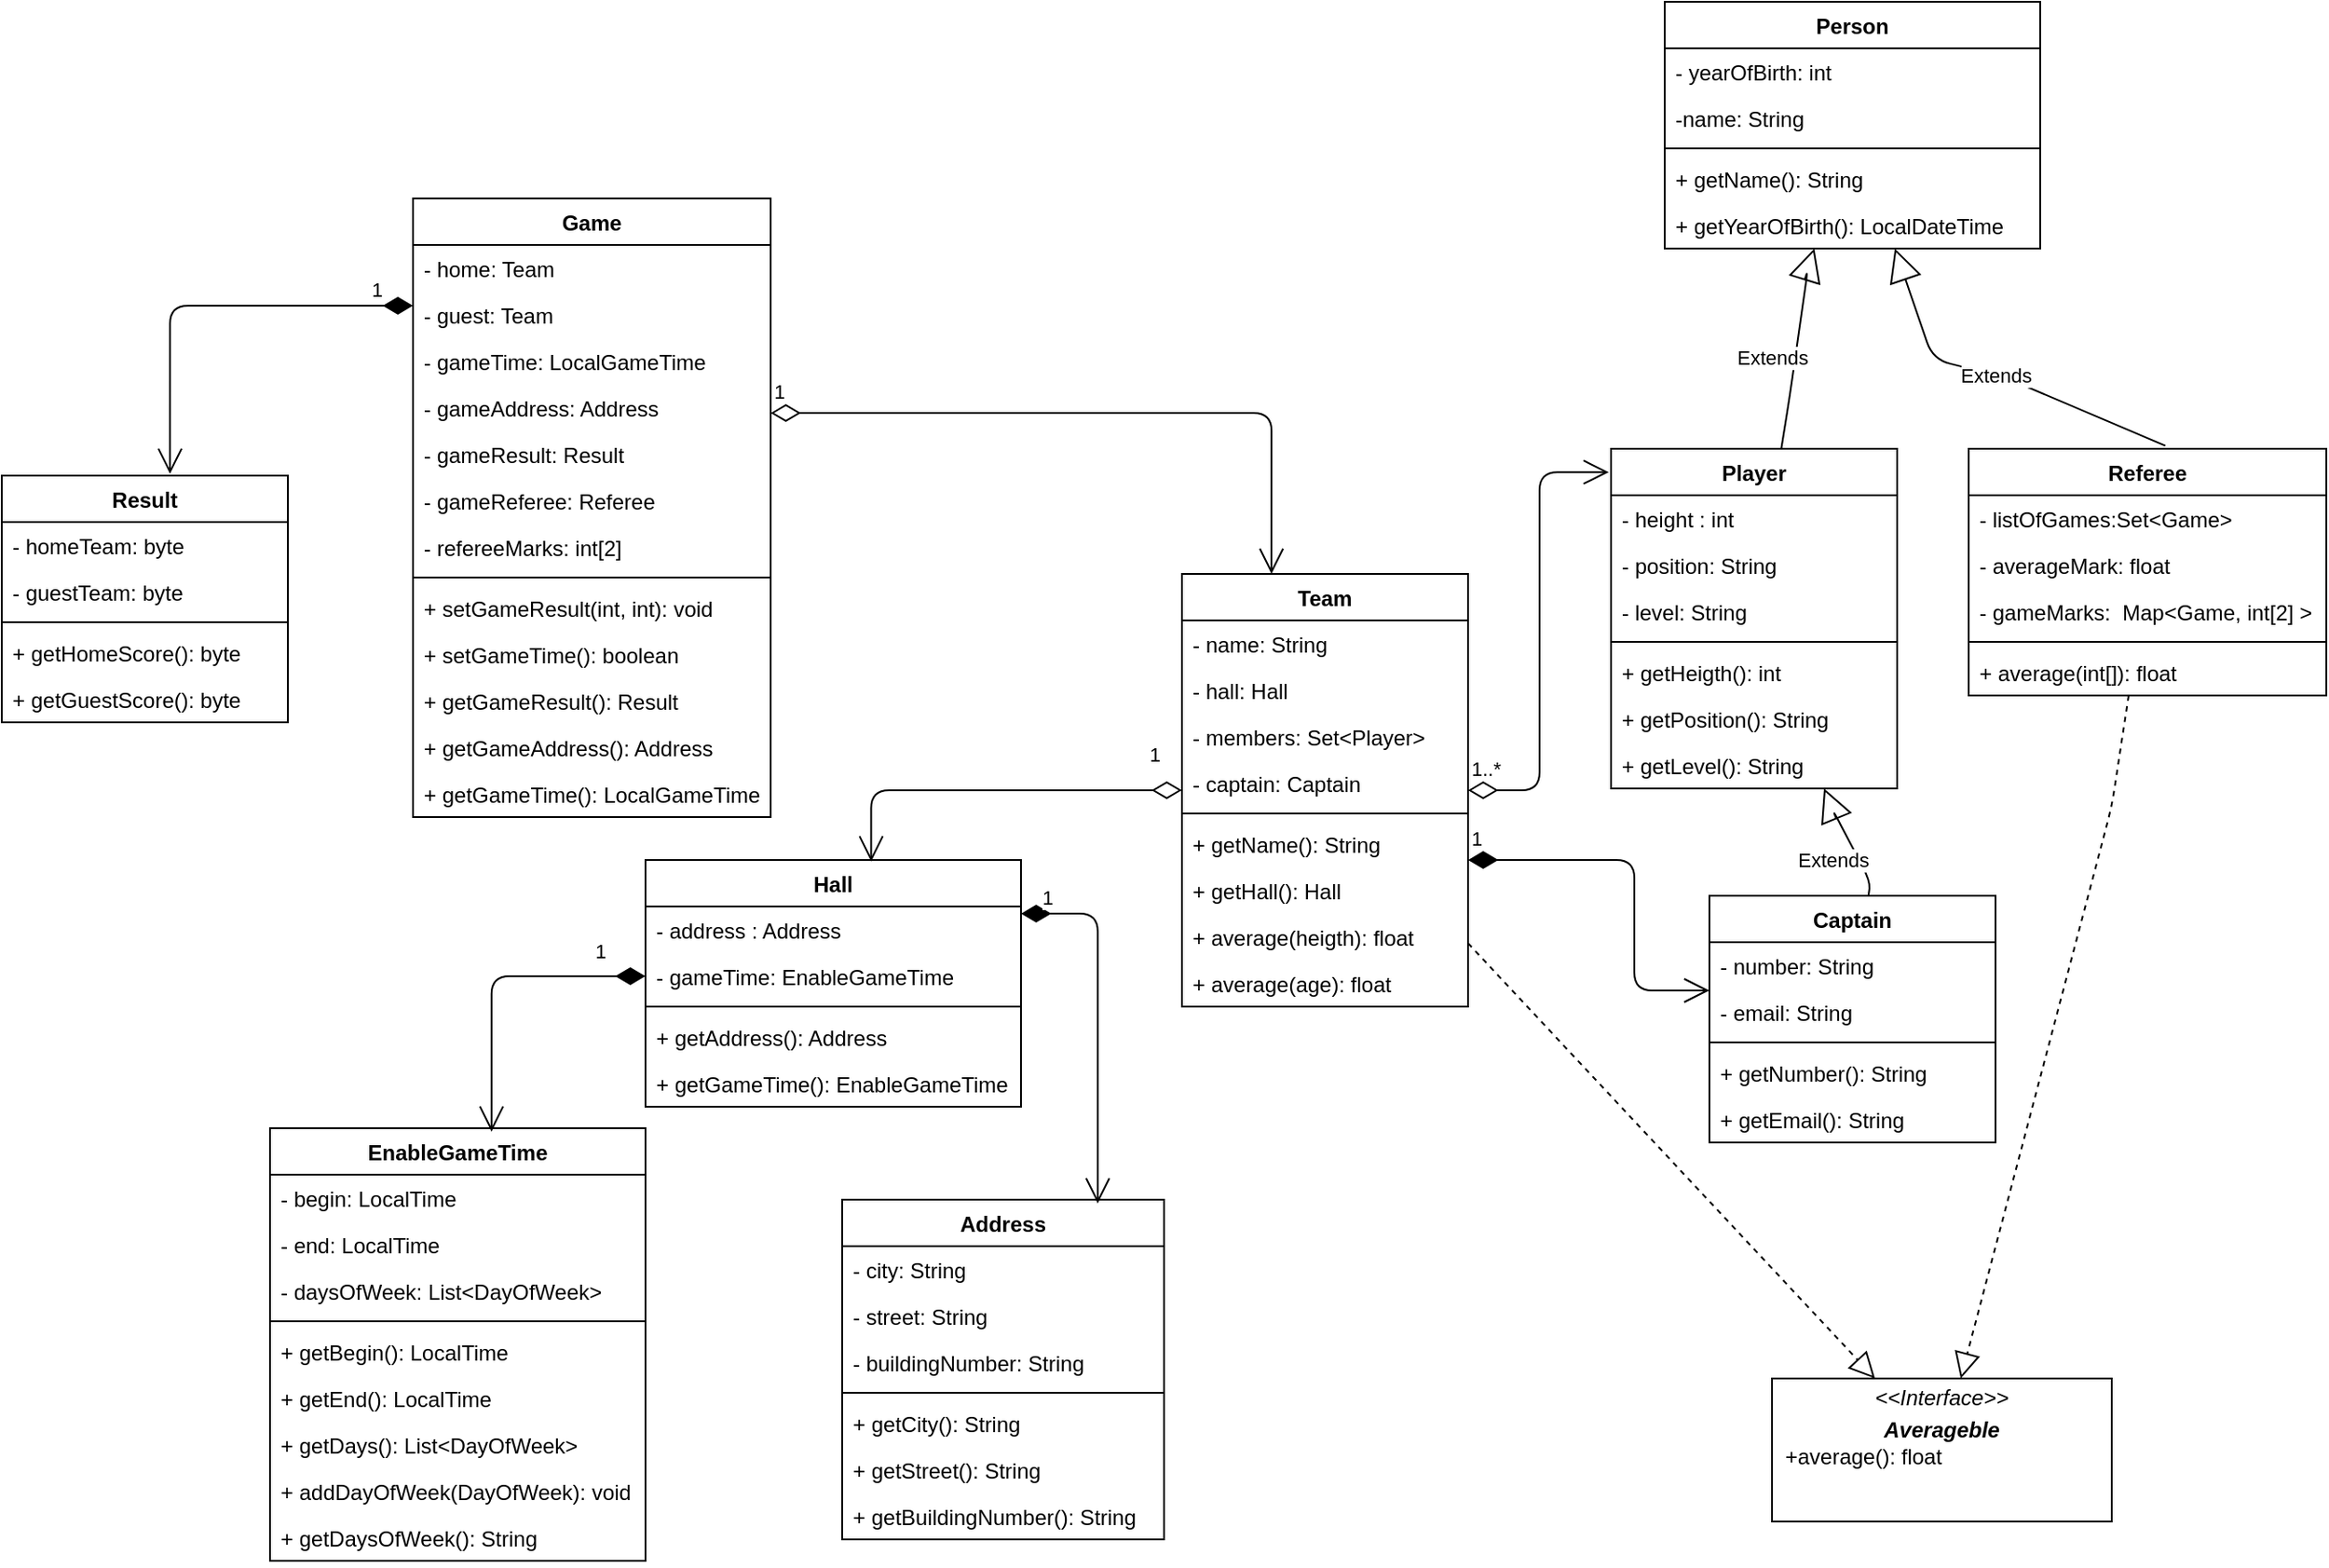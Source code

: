 <mxfile version="13.9.3" type="github">
  <diagram name="Page-1" id="e7e014a7-5840-1c2e-5031-d8a46d1fe8dd">
    <mxGraphModel dx="1730" dy="913" grid="1" gridSize="10" guides="1" tooltips="1" connect="1" arrows="1" fold="1" page="1" pageScale="1" pageWidth="1169" pageHeight="826" background="#ffffff" math="0" shadow="0">
      <root>
        <mxCell id="0" />
        <mxCell id="1" parent="0" />
        <mxCell id="TwgE0St8MOjOakiMRuRE-41" value="Team" style="swimlane;fontStyle=1;align=center;verticalAlign=top;childLayout=stackLayout;horizontal=1;startSize=26;horizontalStack=0;resizeParent=1;resizeParentMax=0;resizeLast=0;collapsible=1;marginBottom=0;" parent="1" vertex="1">
          <mxGeometry x="720" y="330" width="160" height="242" as="geometry" />
        </mxCell>
        <mxCell id="TwgE0St8MOjOakiMRuRE-42" value="- name: String" style="text;strokeColor=none;fillColor=none;align=left;verticalAlign=top;spacingLeft=4;spacingRight=4;overflow=hidden;rotatable=0;points=[[0,0.5],[1,0.5]];portConstraint=eastwest;" parent="TwgE0St8MOjOakiMRuRE-41" vertex="1">
          <mxGeometry y="26" width="160" height="26" as="geometry" />
        </mxCell>
        <mxCell id="TwgE0St8MOjOakiMRuRE-109" value="- hall: Hall" style="text;strokeColor=none;fillColor=none;align=left;verticalAlign=top;spacingLeft=4;spacingRight=4;overflow=hidden;rotatable=0;points=[[0,0.5],[1,0.5]];portConstraint=eastwest;" parent="TwgE0St8MOjOakiMRuRE-41" vertex="1">
          <mxGeometry y="52" width="160" height="26" as="geometry" />
        </mxCell>
        <mxCell id="NU6HqHWdmJFwHkddgn6K-23" value="- members: Set&lt;Player&gt;" style="text;strokeColor=none;fillColor=none;align=left;verticalAlign=top;spacingLeft=4;spacingRight=4;overflow=hidden;rotatable=0;points=[[0,0.5],[1,0.5]];portConstraint=eastwest;" parent="TwgE0St8MOjOakiMRuRE-41" vertex="1">
          <mxGeometry y="78" width="160" height="26" as="geometry" />
        </mxCell>
        <mxCell id="TwgE0St8MOjOakiMRuRE-45" value="- captain: Captain" style="text;strokeColor=none;fillColor=none;align=left;verticalAlign=top;spacingLeft=4;spacingRight=4;overflow=hidden;rotatable=0;points=[[0,0.5],[1,0.5]];portConstraint=eastwest;" parent="TwgE0St8MOjOakiMRuRE-41" vertex="1">
          <mxGeometry y="104" width="160" height="26" as="geometry" />
        </mxCell>
        <mxCell id="TwgE0St8MOjOakiMRuRE-43" value="" style="line;strokeWidth=1;fillColor=none;align=left;verticalAlign=middle;spacingTop=-1;spacingLeft=3;spacingRight=3;rotatable=0;labelPosition=right;points=[];portConstraint=eastwest;" parent="TwgE0St8MOjOakiMRuRE-41" vertex="1">
          <mxGeometry y="130" width="160" height="8" as="geometry" />
        </mxCell>
        <mxCell id="TwgE0St8MOjOakiMRuRE-82" value="+ getName(): String" style="text;strokeColor=none;fillColor=none;align=left;verticalAlign=top;spacingLeft=4;spacingRight=4;overflow=hidden;rotatable=0;points=[[0,0.5],[1,0.5]];portConstraint=eastwest;" parent="TwgE0St8MOjOakiMRuRE-41" vertex="1">
          <mxGeometry y="138" width="160" height="26" as="geometry" />
        </mxCell>
        <mxCell id="TwgE0St8MOjOakiMRuRE-44" value="+ getHall(): Hall" style="text;strokeColor=none;fillColor=none;align=left;verticalAlign=top;spacingLeft=4;spacingRight=4;overflow=hidden;rotatable=0;points=[[0,0.5],[1,0.5]];portConstraint=eastwest;" parent="TwgE0St8MOjOakiMRuRE-41" vertex="1">
          <mxGeometry y="164" width="160" height="26" as="geometry" />
        </mxCell>
        <mxCell id="tCs71eNTjscLP7BEkDLz-2" value="+ average(heigth): float" style="text;strokeColor=none;fillColor=none;align=left;verticalAlign=top;spacingLeft=4;spacingRight=4;overflow=hidden;rotatable=0;points=[[0,0.5],[1,0.5]];portConstraint=eastwest;" parent="TwgE0St8MOjOakiMRuRE-41" vertex="1">
          <mxGeometry y="190" width="160" height="26" as="geometry" />
        </mxCell>
        <mxCell id="tCs71eNTjscLP7BEkDLz-3" value="+ average(age): float" style="text;strokeColor=none;fillColor=none;align=left;verticalAlign=top;spacingLeft=4;spacingRight=4;overflow=hidden;rotatable=0;points=[[0,0.5],[1,0.5]];portConstraint=eastwest;" parent="TwgE0St8MOjOakiMRuRE-41" vertex="1">
          <mxGeometry y="216" width="160" height="26" as="geometry" />
        </mxCell>
        <mxCell id="TwgE0St8MOjOakiMRuRE-46" value="Hall" style="swimlane;fontStyle=1;align=center;verticalAlign=top;childLayout=stackLayout;horizontal=1;startSize=26;horizontalStack=0;resizeParent=1;resizeParentMax=0;resizeLast=0;collapsible=1;marginBottom=0;" parent="1" vertex="1">
          <mxGeometry x="420" y="490" width="210" height="138" as="geometry" />
        </mxCell>
        <mxCell id="TwgE0St8MOjOakiMRuRE-47" value="- address : Address" style="text;strokeColor=none;fillColor=none;align=left;verticalAlign=top;spacingLeft=4;spacingRight=4;overflow=hidden;rotatable=0;points=[[0,0.5],[1,0.5]];portConstraint=eastwest;" parent="TwgE0St8MOjOakiMRuRE-46" vertex="1">
          <mxGeometry y="26" width="210" height="26" as="geometry" />
        </mxCell>
        <mxCell id="TwgE0St8MOjOakiMRuRE-48" value="- gameTime: EnableGameTime" style="text;strokeColor=none;fillColor=none;align=left;verticalAlign=top;spacingLeft=4;spacingRight=4;overflow=hidden;rotatable=0;points=[[0,0.5],[1,0.5]];portConstraint=eastwest;" parent="TwgE0St8MOjOakiMRuRE-46" vertex="1">
          <mxGeometry y="52" width="210" height="26" as="geometry" />
        </mxCell>
        <mxCell id="TwgE0St8MOjOakiMRuRE-49" value="" style="line;strokeWidth=1;fillColor=none;align=left;verticalAlign=middle;spacingTop=-1;spacingLeft=3;spacingRight=3;rotatable=0;labelPosition=right;points=[];portConstraint=eastwest;" parent="TwgE0St8MOjOakiMRuRE-46" vertex="1">
          <mxGeometry y="78" width="210" height="8" as="geometry" />
        </mxCell>
        <mxCell id="TwgE0St8MOjOakiMRuRE-77" value="+ getAddress(): Address" style="text;strokeColor=none;fillColor=none;align=left;verticalAlign=top;spacingLeft=4;spacingRight=4;overflow=hidden;rotatable=0;points=[[0,0.5],[1,0.5]];portConstraint=eastwest;" parent="TwgE0St8MOjOakiMRuRE-46" vertex="1">
          <mxGeometry y="86" width="210" height="26" as="geometry" />
        </mxCell>
        <mxCell id="TwgE0St8MOjOakiMRuRE-50" value="+ getGameTime(): EnableGameTime" style="text;strokeColor=none;fillColor=none;align=left;verticalAlign=top;spacingLeft=4;spacingRight=4;overflow=hidden;rotatable=0;points=[[0,0.5],[1,0.5]];portConstraint=eastwest;" parent="TwgE0St8MOjOakiMRuRE-46" vertex="1">
          <mxGeometry y="112" width="210" height="26" as="geometry" />
        </mxCell>
        <mxCell id="TwgE0St8MOjOakiMRuRE-51" value="Address" style="swimlane;fontStyle=1;align=center;verticalAlign=top;childLayout=stackLayout;horizontal=1;startSize=26;horizontalStack=0;resizeParent=1;resizeParentMax=0;resizeLast=0;collapsible=1;marginBottom=0;" parent="1" vertex="1">
          <mxGeometry x="530" y="680" width="180" height="190" as="geometry" />
        </mxCell>
        <mxCell id="TwgE0St8MOjOakiMRuRE-52" value="- city: String" style="text;strokeColor=none;fillColor=none;align=left;verticalAlign=top;spacingLeft=4;spacingRight=4;overflow=hidden;rotatable=0;points=[[0,0.5],[1,0.5]];portConstraint=eastwest;" parent="TwgE0St8MOjOakiMRuRE-51" vertex="1">
          <mxGeometry y="26" width="180" height="26" as="geometry" />
        </mxCell>
        <mxCell id="TwgE0St8MOjOakiMRuRE-55" value="- street: String" style="text;strokeColor=none;fillColor=none;align=left;verticalAlign=top;spacingLeft=4;spacingRight=4;overflow=hidden;rotatable=0;points=[[0,0.5],[1,0.5]];portConstraint=eastwest;" parent="TwgE0St8MOjOakiMRuRE-51" vertex="1">
          <mxGeometry y="52" width="180" height="26" as="geometry" />
        </mxCell>
        <mxCell id="TwgE0St8MOjOakiMRuRE-56" value="- buildingNumber: String" style="text;strokeColor=none;fillColor=none;align=left;verticalAlign=top;spacingLeft=4;spacingRight=4;overflow=hidden;rotatable=0;points=[[0,0.5],[1,0.5]];portConstraint=eastwest;" parent="TwgE0St8MOjOakiMRuRE-51" vertex="1">
          <mxGeometry y="78" width="180" height="26" as="geometry" />
        </mxCell>
        <mxCell id="TwgE0St8MOjOakiMRuRE-53" value="" style="line;strokeWidth=1;fillColor=none;align=left;verticalAlign=middle;spacingTop=-1;spacingLeft=3;spacingRight=3;rotatable=0;labelPosition=right;points=[];portConstraint=eastwest;" parent="TwgE0St8MOjOakiMRuRE-51" vertex="1">
          <mxGeometry y="104" width="180" height="8" as="geometry" />
        </mxCell>
        <mxCell id="TwgE0St8MOjOakiMRuRE-54" value="+ getCity(): String" style="text;strokeColor=none;fillColor=none;align=left;verticalAlign=top;spacingLeft=4;spacingRight=4;overflow=hidden;rotatable=0;points=[[0,0.5],[1,0.5]];portConstraint=eastwest;" parent="TwgE0St8MOjOakiMRuRE-51" vertex="1">
          <mxGeometry y="112" width="180" height="26" as="geometry" />
        </mxCell>
        <mxCell id="TwgE0St8MOjOakiMRuRE-57" value="+ getStreet(): String" style="text;strokeColor=none;fillColor=none;align=left;verticalAlign=top;spacingLeft=4;spacingRight=4;overflow=hidden;rotatable=0;points=[[0,0.5],[1,0.5]];portConstraint=eastwest;" parent="TwgE0St8MOjOakiMRuRE-51" vertex="1">
          <mxGeometry y="138" width="180" height="26" as="geometry" />
        </mxCell>
        <mxCell id="TwgE0St8MOjOakiMRuRE-58" value="+ getBuildingNumber(): String" style="text;strokeColor=none;fillColor=none;align=left;verticalAlign=top;spacingLeft=4;spacingRight=4;overflow=hidden;rotatable=0;points=[[0,0.5],[1,0.5]];portConstraint=eastwest;" parent="TwgE0St8MOjOakiMRuRE-51" vertex="1">
          <mxGeometry y="164" width="180" height="26" as="geometry" />
        </mxCell>
        <mxCell id="TwgE0St8MOjOakiMRuRE-59" value="EnableGameTime" style="swimlane;fontStyle=1;align=center;verticalAlign=top;childLayout=stackLayout;horizontal=1;startSize=26;horizontalStack=0;resizeParent=1;resizeParentMax=0;resizeLast=0;collapsible=1;marginBottom=0;" parent="1" vertex="1">
          <mxGeometry x="210" y="640" width="210" height="242" as="geometry" />
        </mxCell>
        <mxCell id="TwgE0St8MOjOakiMRuRE-60" value="- begin: LocalTime" style="text;strokeColor=none;fillColor=none;align=left;verticalAlign=top;spacingLeft=4;spacingRight=4;overflow=hidden;rotatable=0;points=[[0,0.5],[1,0.5]];portConstraint=eastwest;" parent="TwgE0St8MOjOakiMRuRE-59" vertex="1">
          <mxGeometry y="26" width="210" height="26" as="geometry" />
        </mxCell>
        <mxCell id="TwgE0St8MOjOakiMRuRE-70" value="- end: LocalTime" style="text;strokeColor=none;fillColor=none;align=left;verticalAlign=top;spacingLeft=4;spacingRight=4;overflow=hidden;rotatable=0;points=[[0,0.5],[1,0.5]];portConstraint=eastwest;" parent="TwgE0St8MOjOakiMRuRE-59" vertex="1">
          <mxGeometry y="52" width="210" height="26" as="geometry" />
        </mxCell>
        <mxCell id="TwgE0St8MOjOakiMRuRE-71" value="- daysOfWeek: List&lt;DayOfWeek&gt;" style="text;strokeColor=none;fillColor=none;align=left;verticalAlign=top;spacingLeft=4;spacingRight=4;overflow=hidden;rotatable=0;points=[[0,0.5],[1,0.5]];portConstraint=eastwest;" parent="TwgE0St8MOjOakiMRuRE-59" vertex="1">
          <mxGeometry y="78" width="210" height="26" as="geometry" />
        </mxCell>
        <mxCell id="TwgE0St8MOjOakiMRuRE-61" value="" style="line;strokeWidth=1;fillColor=none;align=left;verticalAlign=middle;spacingTop=-1;spacingLeft=3;spacingRight=3;rotatable=0;labelPosition=right;points=[];portConstraint=eastwest;" parent="TwgE0St8MOjOakiMRuRE-59" vertex="1">
          <mxGeometry y="104" width="210" height="8" as="geometry" />
        </mxCell>
        <mxCell id="TwgE0St8MOjOakiMRuRE-62" value="+ getBegin(): LocalTime" style="text;strokeColor=none;fillColor=none;align=left;verticalAlign=top;spacingLeft=4;spacingRight=4;overflow=hidden;rotatable=0;points=[[0,0.5],[1,0.5]];portConstraint=eastwest;" parent="TwgE0St8MOjOakiMRuRE-59" vertex="1">
          <mxGeometry y="112" width="210" height="26" as="geometry" />
        </mxCell>
        <mxCell id="TwgE0St8MOjOakiMRuRE-72" value="+ getEnd(): LocalTime" style="text;strokeColor=none;fillColor=none;align=left;verticalAlign=top;spacingLeft=4;spacingRight=4;overflow=hidden;rotatable=0;points=[[0,0.5],[1,0.5]];portConstraint=eastwest;" parent="TwgE0St8MOjOakiMRuRE-59" vertex="1">
          <mxGeometry y="138" width="210" height="26" as="geometry" />
        </mxCell>
        <mxCell id="TwgE0St8MOjOakiMRuRE-73" value="+ getDays(): List&lt;DayOfWeek&gt;" style="text;strokeColor=none;fillColor=none;align=left;verticalAlign=top;spacingLeft=4;spacingRight=4;overflow=hidden;rotatable=0;points=[[0,0.5],[1,0.5]];portConstraint=eastwest;" parent="TwgE0St8MOjOakiMRuRE-59" vertex="1">
          <mxGeometry y="164" width="210" height="26" as="geometry" />
        </mxCell>
        <mxCell id="TwgE0St8MOjOakiMRuRE-74" value="+ addDayOfWeek(DayOfWeek): void" style="text;strokeColor=none;fillColor=none;align=left;verticalAlign=top;spacingLeft=4;spacingRight=4;overflow=hidden;rotatable=0;points=[[0,0.5],[1,0.5]];portConstraint=eastwest;" parent="TwgE0St8MOjOakiMRuRE-59" vertex="1">
          <mxGeometry y="190" width="210" height="26" as="geometry" />
        </mxCell>
        <mxCell id="TwgE0St8MOjOakiMRuRE-75" value="+ getDaysOfWeek(): String" style="text;strokeColor=none;fillColor=none;align=left;verticalAlign=top;spacingLeft=4;spacingRight=4;overflow=hidden;rotatable=0;points=[[0,0.5],[1,0.5]];portConstraint=eastwest;" parent="TwgE0St8MOjOakiMRuRE-59" vertex="1">
          <mxGeometry y="216" width="210" height="26" as="geometry" />
        </mxCell>
        <mxCell id="TwgE0St8MOjOakiMRuRE-83" value="Result" style="swimlane;fontStyle=1;align=center;verticalAlign=top;childLayout=stackLayout;horizontal=1;startSize=26;horizontalStack=0;resizeParent=1;resizeParentMax=0;resizeLast=0;collapsible=1;marginBottom=0;" parent="1" vertex="1">
          <mxGeometry x="60" y="275" width="160" height="138" as="geometry" />
        </mxCell>
        <mxCell id="TwgE0St8MOjOakiMRuRE-84" value="- homeTeam: byte" style="text;strokeColor=none;fillColor=none;align=left;verticalAlign=top;spacingLeft=4;spacingRight=4;overflow=hidden;rotatable=0;points=[[0,0.5],[1,0.5]];portConstraint=eastwest;" parent="TwgE0St8MOjOakiMRuRE-83" vertex="1">
          <mxGeometry y="26" width="160" height="26" as="geometry" />
        </mxCell>
        <mxCell id="TwgE0St8MOjOakiMRuRE-96" value="- guestTeam: byte" style="text;strokeColor=none;fillColor=none;align=left;verticalAlign=top;spacingLeft=4;spacingRight=4;overflow=hidden;rotatable=0;points=[[0,0.5],[1,0.5]];portConstraint=eastwest;" parent="TwgE0St8MOjOakiMRuRE-83" vertex="1">
          <mxGeometry y="52" width="160" height="26" as="geometry" />
        </mxCell>
        <mxCell id="TwgE0St8MOjOakiMRuRE-85" value="" style="line;strokeWidth=1;fillColor=none;align=left;verticalAlign=middle;spacingTop=-1;spacingLeft=3;spacingRight=3;rotatable=0;labelPosition=right;points=[];portConstraint=eastwest;" parent="TwgE0St8MOjOakiMRuRE-83" vertex="1">
          <mxGeometry y="78" width="160" height="8" as="geometry" />
        </mxCell>
        <mxCell id="TwgE0St8MOjOakiMRuRE-86" value="+ getHomeScore(): byte" style="text;strokeColor=none;fillColor=none;align=left;verticalAlign=top;spacingLeft=4;spacingRight=4;overflow=hidden;rotatable=0;points=[[0,0.5],[1,0.5]];portConstraint=eastwest;" parent="TwgE0St8MOjOakiMRuRE-83" vertex="1">
          <mxGeometry y="86" width="160" height="26" as="geometry" />
        </mxCell>
        <mxCell id="TwgE0St8MOjOakiMRuRE-87" value="+ getGuestScore(): byte" style="text;strokeColor=none;fillColor=none;align=left;verticalAlign=top;spacingLeft=4;spacingRight=4;overflow=hidden;rotatable=0;points=[[0,0.5],[1,0.5]];portConstraint=eastwest;" parent="TwgE0St8MOjOakiMRuRE-83" vertex="1">
          <mxGeometry y="112" width="160" height="26" as="geometry" />
        </mxCell>
        <mxCell id="TwgE0St8MOjOakiMRuRE-97" value="Game" style="swimlane;fontStyle=1;align=center;verticalAlign=top;childLayout=stackLayout;horizontal=1;startSize=26;horizontalStack=0;resizeParent=1;resizeParentMax=0;resizeLast=0;collapsible=1;marginBottom=0;" parent="1" vertex="1">
          <mxGeometry x="290" y="120" width="200" height="346" as="geometry" />
        </mxCell>
        <mxCell id="TwgE0St8MOjOakiMRuRE-98" value="- home: Team" style="text;strokeColor=none;fillColor=none;align=left;verticalAlign=top;spacingLeft=4;spacingRight=4;overflow=hidden;rotatable=0;points=[[0,0.5],[1,0.5]];portConstraint=eastwest;" parent="TwgE0St8MOjOakiMRuRE-97" vertex="1">
          <mxGeometry y="26" width="200" height="26" as="geometry" />
        </mxCell>
        <mxCell id="TwgE0St8MOjOakiMRuRE-101" value="- guest: Team" style="text;strokeColor=none;fillColor=none;align=left;verticalAlign=top;spacingLeft=4;spacingRight=4;overflow=hidden;rotatable=0;points=[[0,0.5],[1,0.5]];portConstraint=eastwest;" parent="TwgE0St8MOjOakiMRuRE-97" vertex="1">
          <mxGeometry y="52" width="200" height="26" as="geometry" />
        </mxCell>
        <mxCell id="TwgE0St8MOjOakiMRuRE-102" value="- gameTime: LocalGameTime" style="text;strokeColor=none;fillColor=none;align=left;verticalAlign=top;spacingLeft=4;spacingRight=4;overflow=hidden;rotatable=0;points=[[0,0.5],[1,0.5]];portConstraint=eastwest;" parent="TwgE0St8MOjOakiMRuRE-97" vertex="1">
          <mxGeometry y="78" width="200" height="26" as="geometry" />
        </mxCell>
        <mxCell id="TwgE0St8MOjOakiMRuRE-103" value="- gameAddress: Address" style="text;strokeColor=none;fillColor=none;align=left;verticalAlign=top;spacingLeft=4;spacingRight=4;overflow=hidden;rotatable=0;points=[[0,0.5],[1,0.5]];portConstraint=eastwest;" parent="TwgE0St8MOjOakiMRuRE-97" vertex="1">
          <mxGeometry y="104" width="200" height="26" as="geometry" />
        </mxCell>
        <mxCell id="TwgE0St8MOjOakiMRuRE-104" value="- gameResult: Result" style="text;strokeColor=none;fillColor=none;align=left;verticalAlign=top;spacingLeft=4;spacingRight=4;overflow=hidden;rotatable=0;points=[[0,0.5],[1,0.5]];portConstraint=eastwest;" parent="TwgE0St8MOjOakiMRuRE-97" vertex="1">
          <mxGeometry y="130" width="200" height="26" as="geometry" />
        </mxCell>
        <mxCell id="NU6HqHWdmJFwHkddgn6K-21" value="- gameReferee: Referee" style="text;strokeColor=none;fillColor=none;align=left;verticalAlign=top;spacingLeft=4;spacingRight=4;overflow=hidden;rotatable=0;points=[[0,0.5],[1,0.5]];portConstraint=eastwest;" parent="TwgE0St8MOjOakiMRuRE-97" vertex="1">
          <mxGeometry y="156" width="200" height="26" as="geometry" />
        </mxCell>
        <mxCell id="14i0nmzImd__y7Bm-4BG-6" value="- refereeMarks: int[2] " style="text;strokeColor=none;fillColor=none;align=left;verticalAlign=top;spacingLeft=4;spacingRight=4;overflow=hidden;rotatable=0;points=[[0,0.5],[1,0.5]];portConstraint=eastwest;" parent="TwgE0St8MOjOakiMRuRE-97" vertex="1">
          <mxGeometry y="182" width="200" height="26" as="geometry" />
        </mxCell>
        <mxCell id="TwgE0St8MOjOakiMRuRE-99" value="" style="line;strokeWidth=1;fillColor=none;align=left;verticalAlign=middle;spacingTop=-1;spacingLeft=3;spacingRight=3;rotatable=0;labelPosition=right;points=[];portConstraint=eastwest;" parent="TwgE0St8MOjOakiMRuRE-97" vertex="1">
          <mxGeometry y="208" width="200" height="8" as="geometry" />
        </mxCell>
        <mxCell id="TwgE0St8MOjOakiMRuRE-100" value="+ setGameResult(int, int): void" style="text;strokeColor=none;fillColor=none;align=left;verticalAlign=top;spacingLeft=4;spacingRight=4;overflow=hidden;rotatable=0;points=[[0,0.5],[1,0.5]];portConstraint=eastwest;" parent="TwgE0St8MOjOakiMRuRE-97" vertex="1">
          <mxGeometry y="216" width="200" height="26" as="geometry" />
        </mxCell>
        <mxCell id="TwgE0St8MOjOakiMRuRE-106" value="+ setGameTime(): boolean" style="text;strokeColor=none;fillColor=none;align=left;verticalAlign=top;spacingLeft=4;spacingRight=4;overflow=hidden;rotatable=0;points=[[0,0.5],[1,0.5]];portConstraint=eastwest;" parent="TwgE0St8MOjOakiMRuRE-97" vertex="1">
          <mxGeometry y="242" width="200" height="26" as="geometry" />
        </mxCell>
        <mxCell id="TwgE0St8MOjOakiMRuRE-107" value="+ getGameResult(): Result" style="text;strokeColor=none;fillColor=none;align=left;verticalAlign=top;spacingLeft=4;spacingRight=4;overflow=hidden;rotatable=0;points=[[0,0.5],[1,0.5]];portConstraint=eastwest;" parent="TwgE0St8MOjOakiMRuRE-97" vertex="1">
          <mxGeometry y="268" width="200" height="26" as="geometry" />
        </mxCell>
        <mxCell id="TwgE0St8MOjOakiMRuRE-108" value="+ getGameAddress(): Address" style="text;strokeColor=none;fillColor=none;align=left;verticalAlign=top;spacingLeft=4;spacingRight=4;overflow=hidden;rotatable=0;points=[[0,0.5],[1,0.5]];portConstraint=eastwest;" parent="TwgE0St8MOjOakiMRuRE-97" vertex="1">
          <mxGeometry y="294" width="200" height="26" as="geometry" />
        </mxCell>
        <mxCell id="TwgE0St8MOjOakiMRuRE-105" value="+ getGameTime(): LocalGameTime" style="text;strokeColor=none;fillColor=none;align=left;verticalAlign=top;spacingLeft=4;spacingRight=4;overflow=hidden;rotatable=0;points=[[0,0.5],[1,0.5]];portConstraint=eastwest;" parent="TwgE0St8MOjOakiMRuRE-97" vertex="1">
          <mxGeometry y="320" width="200" height="26" as="geometry" />
        </mxCell>
        <mxCell id="NU6HqHWdmJFwHkddgn6K-5" value="Player" style="swimlane;fontStyle=1;align=center;verticalAlign=top;childLayout=stackLayout;horizontal=1;startSize=26;horizontalStack=0;resizeParent=1;resizeParentMax=0;resizeLast=0;collapsible=1;marginBottom=0;" parent="1" vertex="1">
          <mxGeometry x="960" y="260" width="160" height="190" as="geometry" />
        </mxCell>
        <mxCell id="NU6HqHWdmJFwHkddgn6K-6" value="- height : int" style="text;strokeColor=none;fillColor=none;align=left;verticalAlign=top;spacingLeft=4;spacingRight=4;overflow=hidden;rotatable=0;points=[[0,0.5],[1,0.5]];portConstraint=eastwest;" parent="NU6HqHWdmJFwHkddgn6K-5" vertex="1">
          <mxGeometry y="26" width="160" height="26" as="geometry" />
        </mxCell>
        <mxCell id="NU6HqHWdmJFwHkddgn6K-19" value="- position: String" style="text;strokeColor=none;fillColor=none;align=left;verticalAlign=top;spacingLeft=4;spacingRight=4;overflow=hidden;rotatable=0;points=[[0,0.5],[1,0.5]];portConstraint=eastwest;" parent="NU6HqHWdmJFwHkddgn6K-5" vertex="1">
          <mxGeometry y="52" width="160" height="26" as="geometry" />
        </mxCell>
        <mxCell id="NU6HqHWdmJFwHkddgn6K-20" value="- level: String" style="text;strokeColor=none;fillColor=none;align=left;verticalAlign=top;spacingLeft=4;spacingRight=4;overflow=hidden;rotatable=0;points=[[0,0.5],[1,0.5]];portConstraint=eastwest;" parent="NU6HqHWdmJFwHkddgn6K-5" vertex="1">
          <mxGeometry y="78" width="160" height="26" as="geometry" />
        </mxCell>
        <mxCell id="NU6HqHWdmJFwHkddgn6K-7" value="" style="line;strokeWidth=1;fillColor=none;align=left;verticalAlign=middle;spacingTop=-1;spacingLeft=3;spacingRight=3;rotatable=0;labelPosition=right;points=[];portConstraint=eastwest;" parent="NU6HqHWdmJFwHkddgn6K-5" vertex="1">
          <mxGeometry y="104" width="160" height="8" as="geometry" />
        </mxCell>
        <mxCell id="tCs71eNTjscLP7BEkDLz-5" value="+ getHeigth(): int" style="text;strokeColor=none;fillColor=none;align=left;verticalAlign=top;spacingLeft=4;spacingRight=4;overflow=hidden;rotatable=0;points=[[0,0.5],[1,0.5]];portConstraint=eastwest;" parent="NU6HqHWdmJFwHkddgn6K-5" vertex="1">
          <mxGeometry y="112" width="160" height="26" as="geometry" />
        </mxCell>
        <mxCell id="NU6HqHWdmJFwHkddgn6K-8" value="+ getPosition(): String" style="text;strokeColor=none;fillColor=none;align=left;verticalAlign=top;spacingLeft=4;spacingRight=4;overflow=hidden;rotatable=0;points=[[0,0.5],[1,0.5]];portConstraint=eastwest;" parent="NU6HqHWdmJFwHkddgn6K-5" vertex="1">
          <mxGeometry y="138" width="160" height="26" as="geometry" />
        </mxCell>
        <mxCell id="tCs71eNTjscLP7BEkDLz-6" value="+ getLevel(): String" style="text;strokeColor=none;fillColor=none;align=left;verticalAlign=top;spacingLeft=4;spacingRight=4;overflow=hidden;rotatable=0;points=[[0,0.5],[1,0.5]];portConstraint=eastwest;" parent="NU6HqHWdmJFwHkddgn6K-5" vertex="1">
          <mxGeometry y="164" width="160" height="26" as="geometry" />
        </mxCell>
        <mxCell id="NU6HqHWdmJFwHkddgn6K-14" value="Extends" style="endArrow=block;endSize=16;endFill=0;html=1;" parent="1" source="NU6HqHWdmJFwHkddgn6K-5" target="tCs71eNTjscLP7BEkDLz-12" edge="1">
          <mxGeometry x="-0.125" y="13" width="160" relative="1" as="geometry">
            <mxPoint x="970" y="230" as="sourcePoint" />
            <mxPoint x="1073.554" y="148" as="targetPoint" />
            <Array as="points">
              <mxPoint x="1060" y="230" />
              <mxPoint x="1070" y="160" />
            </Array>
            <mxPoint as="offset" />
          </mxGeometry>
        </mxCell>
        <mxCell id="NU6HqHWdmJFwHkddgn6K-15" value="Referee" style="swimlane;fontStyle=1;align=center;verticalAlign=top;childLayout=stackLayout;horizontal=1;startSize=26;horizontalStack=0;resizeParent=1;resizeParentMax=0;resizeLast=0;collapsible=1;marginBottom=0;" parent="1" vertex="1">
          <mxGeometry x="1160" y="260" width="200" height="138" as="geometry" />
        </mxCell>
        <mxCell id="NU6HqHWdmJFwHkddgn6K-16" value="- listOfGames:Set&lt;Game&gt;" style="text;strokeColor=none;fillColor=none;align=left;verticalAlign=top;spacingLeft=4;spacingRight=4;overflow=hidden;rotatable=0;points=[[0,0.5],[1,0.5]];portConstraint=eastwest;" parent="NU6HqHWdmJFwHkddgn6K-15" vertex="1">
          <mxGeometry y="26" width="200" height="26" as="geometry" />
        </mxCell>
        <mxCell id="14i0nmzImd__y7Bm-4BG-7" value="- averageMark: float" style="text;strokeColor=none;fillColor=none;align=left;verticalAlign=top;spacingLeft=4;spacingRight=4;overflow=hidden;rotatable=0;points=[[0,0.5],[1,0.5]];portConstraint=eastwest;" parent="NU6HqHWdmJFwHkddgn6K-15" vertex="1">
          <mxGeometry y="52" width="200" height="26" as="geometry" />
        </mxCell>
        <mxCell id="wqO4o2FgLgD24LoxH6BP-2" value="- gameMarks:  Map&lt;Game, int[2] &gt;" style="text;strokeColor=none;fillColor=none;align=left;verticalAlign=top;spacingLeft=4;spacingRight=4;overflow=hidden;rotatable=0;points=[[0,0.5],[1,0.5]];portConstraint=eastwest;" parent="NU6HqHWdmJFwHkddgn6K-15" vertex="1">
          <mxGeometry y="78" width="200" height="26" as="geometry" />
        </mxCell>
        <mxCell id="NU6HqHWdmJFwHkddgn6K-17" value="" style="line;strokeWidth=1;fillColor=none;align=left;verticalAlign=middle;spacingTop=-1;spacingLeft=3;spacingRight=3;rotatable=0;labelPosition=right;points=[];portConstraint=eastwest;" parent="NU6HqHWdmJFwHkddgn6K-15" vertex="1">
          <mxGeometry y="104" width="200" height="8" as="geometry" />
        </mxCell>
        <mxCell id="NU6HqHWdmJFwHkddgn6K-18" value="+ average(int[]): float" style="text;strokeColor=none;fillColor=none;align=left;verticalAlign=top;spacingLeft=4;spacingRight=4;overflow=hidden;rotatable=0;points=[[0,0.5],[1,0.5]];portConstraint=eastwest;" parent="NU6HqHWdmJFwHkddgn6K-15" vertex="1">
          <mxGeometry y="112" width="200" height="26" as="geometry" />
        </mxCell>
        <mxCell id="NU6HqHWdmJFwHkddgn6K-22" value="Extends" style="endArrow=block;endSize=16;endFill=0;html=1;exitX=0.55;exitY=-0.012;exitDx=0;exitDy=0;exitPerimeter=0;" parent="1" source="NU6HqHWdmJFwHkddgn6K-15" target="tCs71eNTjscLP7BEkDLz-12" edge="1">
          <mxGeometry width="160" relative="1" as="geometry">
            <mxPoint x="1056.517" y="260" as="sourcePoint" />
            <mxPoint x="1103.168" y="148" as="targetPoint" />
            <Array as="points">
              <mxPoint x="1180" y="220" />
              <mxPoint x="1140" y="210" />
            </Array>
          </mxGeometry>
        </mxCell>
        <mxCell id="NU6HqHWdmJFwHkddgn6K-27" value="&lt;font color=&quot;#000000&quot;&gt;1&lt;/font&gt;" style="endArrow=open;html=1;endSize=12;startArrow=diamondThin;startSize=14;startFill=1;edgeStyle=orthogonalEdgeStyle;align=left;verticalAlign=bottom;fontColor=#FF3333;entryX=0.588;entryY=-0.007;entryDx=0;entryDy=0;entryPerimeter=0;" parent="1" source="TwgE0St8MOjOakiMRuRE-97" target="TwgE0St8MOjOakiMRuRE-83" edge="1">
          <mxGeometry x="-0.784" relative="1" as="geometry">
            <mxPoint x="290" y="260" as="sourcePoint" />
            <mxPoint x="290" y="460" as="targetPoint" />
            <Array as="points">
              <mxPoint x="220" y="180" />
              <mxPoint x="220" y="180" />
            </Array>
            <mxPoint as="offset" />
          </mxGeometry>
        </mxCell>
        <mxCell id="NU6HqHWdmJFwHkddgn6K-28" value="&lt;font color=&quot;#000000&quot;&gt;1&lt;/font&gt;" style="endArrow=open;html=1;endSize=12;startArrow=diamondThin;startSize=14;startFill=1;edgeStyle=orthogonalEdgeStyle;align=left;verticalAlign=bottom;fontColor=#FF3333;exitX=0;exitY=0.5;exitDx=0;exitDy=0;entryX=0.59;entryY=0.008;entryDx=0;entryDy=0;entryPerimeter=0;" parent="1" source="TwgE0St8MOjOakiMRuRE-48" target="TwgE0St8MOjOakiMRuRE-59" edge="1">
          <mxGeometry x="-0.653" y="-5" relative="1" as="geometry">
            <mxPoint x="215" y="598.5" as="sourcePoint" />
            <mxPoint x="375" y="598.5" as="targetPoint" />
            <mxPoint as="offset" />
          </mxGeometry>
        </mxCell>
        <mxCell id="NU6HqHWdmJFwHkddgn6K-29" value="&lt;font color=&quot;#000000&quot;&gt;1&lt;/font&gt;" style="endArrow=open;html=1;endSize=12;startArrow=diamondThin;startSize=14;startFill=1;edgeStyle=orthogonalEdgeStyle;align=left;verticalAlign=bottom;fontColor=#FF3333;entryX=0.794;entryY=0.011;entryDx=0;entryDy=0;entryPerimeter=0;" parent="1" source="TwgE0St8MOjOakiMRuRE-46" target="TwgE0St8MOjOakiMRuRE-51" edge="1">
          <mxGeometry x="-0.902" relative="1" as="geometry">
            <mxPoint x="610" y="520" as="sourcePoint" />
            <mxPoint x="770" y="520" as="targetPoint" />
            <Array as="points">
              <mxPoint x="673" y="520" />
            </Array>
            <mxPoint as="offset" />
          </mxGeometry>
        </mxCell>
        <mxCell id="14i0nmzImd__y7Bm-4BG-3" value="1..*" style="endArrow=open;html=1;endSize=12;startArrow=diamondThin;startSize=14;startFill=0;edgeStyle=orthogonalEdgeStyle;align=left;verticalAlign=bottom;entryX=-0.008;entryY=0.069;entryDx=0;entryDy=0;entryPerimeter=0;" parent="1" source="TwgE0St8MOjOakiMRuRE-41" target="NU6HqHWdmJFwHkddgn6K-5" edge="1">
          <mxGeometry x="-1" y="3" relative="1" as="geometry">
            <mxPoint x="880" y="320" as="sourcePoint" />
            <mxPoint x="950" y="270" as="targetPoint" />
          </mxGeometry>
        </mxCell>
        <mxCell id="14i0nmzImd__y7Bm-4BG-4" value="&lt;p style=&quot;margin: 0px ; margin-top: 4px ; text-align: center&quot;&gt;&lt;i&gt;&amp;lt;&amp;lt;Interface&amp;gt;&amp;gt;&lt;/i&gt;&lt;/p&gt;&lt;p style=&quot;margin: 0px ; margin-top: 4px ; text-align: center&quot;&gt;&lt;i&gt;&lt;b&gt;Averageble&lt;/b&gt;&lt;/i&gt;&lt;br&gt;&lt;/p&gt;&lt;p style=&quot;margin: 0px ; margin-left: 4px&quot;&gt;&amp;nbsp;+&lt;span&gt;average(): float&lt;/span&gt;&lt;/p&gt;&lt;p style=&quot;margin: 0px ; margin-left: 4px&quot;&gt;&lt;br&gt;&lt;/p&gt;" style="verticalAlign=top;align=left;overflow=fill;fontSize=12;fontFamily=Helvetica;html=1;" parent="1" vertex="1">
          <mxGeometry x="1050" y="780" width="190" height="80" as="geometry" />
        </mxCell>
        <mxCell id="14i0nmzImd__y7Bm-4BG-5" value="" style="endArrow=block;dashed=1;endFill=0;endSize=12;html=1;" parent="1" source="TwgE0St8MOjOakiMRuRE-41" target="14i0nmzImd__y7Bm-4BG-4" edge="1">
          <mxGeometry width="160" relative="1" as="geometry">
            <mxPoint x="820" y="550" as="sourcePoint" />
            <mxPoint x="980" y="550" as="targetPoint" />
          </mxGeometry>
        </mxCell>
        <mxCell id="wqO4o2FgLgD24LoxH6BP-1" value="" style="endArrow=block;dashed=1;endFill=0;endSize=12;html=1;" parent="1" source="NU6HqHWdmJFwHkddgn6K-15" target="14i0nmzImd__y7Bm-4BG-4" edge="1">
          <mxGeometry width="160" relative="1" as="geometry">
            <mxPoint x="1220" y="413" as="sourcePoint" />
            <mxPoint x="1380" y="413" as="targetPoint" />
            <Array as="points">
              <mxPoint x="1240" y="460" />
            </Array>
          </mxGeometry>
        </mxCell>
        <mxCell id="tCs71eNTjscLP7BEkDLz-1" value="1" style="endArrow=open;html=1;endSize=12;startArrow=diamondThin;startSize=14;startFill=0;edgeStyle=orthogonalEdgeStyle;align=left;verticalAlign=bottom;entryX=0.313;entryY=0;entryDx=0;entryDy=0;entryPerimeter=0;" parent="1" source="TwgE0St8MOjOakiMRuRE-97" target="TwgE0St8MOjOakiMRuRE-41" edge="1">
          <mxGeometry x="-1" y="3" relative="1" as="geometry">
            <mxPoint x="490" y="280" as="sourcePoint" />
            <mxPoint x="650" y="280" as="targetPoint" />
            <Array as="points">
              <mxPoint x="770" y="240" />
            </Array>
          </mxGeometry>
        </mxCell>
        <mxCell id="tCs71eNTjscLP7BEkDLz-12" value="Person" style="swimlane;fontStyle=1;align=center;verticalAlign=top;childLayout=stackLayout;horizontal=1;startSize=26;horizontalStack=0;resizeParent=1;resizeParentMax=0;resizeLast=0;collapsible=1;marginBottom=0;" parent="1" vertex="1">
          <mxGeometry x="990" y="10" width="210" height="138" as="geometry" />
        </mxCell>
        <mxCell id="tCs71eNTjscLP7BEkDLz-13" value="- yearOfBirth: int" style="text;strokeColor=none;fillColor=none;align=left;verticalAlign=top;spacingLeft=4;spacingRight=4;overflow=hidden;rotatable=0;points=[[0,0.5],[1,0.5]];portConstraint=eastwest;" parent="tCs71eNTjscLP7BEkDLz-12" vertex="1">
          <mxGeometry y="26" width="210" height="26" as="geometry" />
        </mxCell>
        <mxCell id="tCs71eNTjscLP7BEkDLz-16" value="-name: String" style="text;strokeColor=none;fillColor=none;align=left;verticalAlign=top;spacingLeft=4;spacingRight=4;overflow=hidden;rotatable=0;points=[[0,0.5],[1,0.5]];portConstraint=eastwest;" parent="tCs71eNTjscLP7BEkDLz-12" vertex="1">
          <mxGeometry y="52" width="210" height="26" as="geometry" />
        </mxCell>
        <mxCell id="tCs71eNTjscLP7BEkDLz-14" value="" style="line;strokeWidth=1;fillColor=none;align=left;verticalAlign=middle;spacingTop=-1;spacingLeft=3;spacingRight=3;rotatable=0;labelPosition=right;points=[];portConstraint=eastwest;" parent="tCs71eNTjscLP7BEkDLz-12" vertex="1">
          <mxGeometry y="78" width="210" height="8" as="geometry" />
        </mxCell>
        <mxCell id="tCs71eNTjscLP7BEkDLz-15" value="+ getName(): String" style="text;strokeColor=none;fillColor=none;align=left;verticalAlign=top;spacingLeft=4;spacingRight=4;overflow=hidden;rotatable=0;points=[[0,0.5],[1,0.5]];portConstraint=eastwest;" parent="tCs71eNTjscLP7BEkDLz-12" vertex="1">
          <mxGeometry y="86" width="210" height="26" as="geometry" />
        </mxCell>
        <mxCell id="tCs71eNTjscLP7BEkDLz-17" value="+ getYearOfBirth(): LocalDateTime" style="text;strokeColor=none;fillColor=none;align=left;verticalAlign=top;spacingLeft=4;spacingRight=4;overflow=hidden;rotatable=0;points=[[0,0.5],[1,0.5]];portConstraint=eastwest;" parent="tCs71eNTjscLP7BEkDLz-12" vertex="1">
          <mxGeometry y="112" width="210" height="26" as="geometry" />
        </mxCell>
        <mxCell id="tCs71eNTjscLP7BEkDLz-18" value="1" style="endArrow=open;html=1;endSize=12;startArrow=diamondThin;startSize=14;startFill=0;edgeStyle=orthogonalEdgeStyle;align=left;verticalAlign=bottom;entryX=0.601;entryY=0.006;entryDx=0;entryDy=0;entryPerimeter=0;" parent="1" source="TwgE0St8MOjOakiMRuRE-41" target="TwgE0St8MOjOakiMRuRE-46" edge="1">
          <mxGeometry x="-0.813" y="-11" relative="1" as="geometry">
            <mxPoint x="570" y="457.959" as="sourcePoint" />
            <mxPoint x="570" y="451" as="targetPoint" />
            <mxPoint as="offset" />
          </mxGeometry>
        </mxCell>
        <mxCell id="EvIZZ21xgKFSMdb815v0-1" value="Captain" style="swimlane;fontStyle=1;align=center;verticalAlign=top;childLayout=stackLayout;horizontal=1;startSize=26;horizontalStack=0;resizeParent=1;resizeParentMax=0;resizeLast=0;collapsible=1;marginBottom=0;" vertex="1" parent="1">
          <mxGeometry x="1015" y="510" width="160" height="138" as="geometry" />
        </mxCell>
        <mxCell id="EvIZZ21xgKFSMdb815v0-8" value="- number: String" style="text;strokeColor=none;fillColor=none;align=left;verticalAlign=top;spacingLeft=4;spacingRight=4;overflow=hidden;rotatable=0;points=[[0,0.5],[1,0.5]];portConstraint=eastwest;" vertex="1" parent="EvIZZ21xgKFSMdb815v0-1">
          <mxGeometry y="26" width="160" height="26" as="geometry" />
        </mxCell>
        <mxCell id="EvIZZ21xgKFSMdb815v0-2" value="- email: String" style="text;strokeColor=none;fillColor=none;align=left;verticalAlign=top;spacingLeft=4;spacingRight=4;overflow=hidden;rotatable=0;points=[[0,0.5],[1,0.5]];portConstraint=eastwest;" vertex="1" parent="EvIZZ21xgKFSMdb815v0-1">
          <mxGeometry y="52" width="160" height="26" as="geometry" />
        </mxCell>
        <mxCell id="EvIZZ21xgKFSMdb815v0-3" value="" style="line;strokeWidth=1;fillColor=none;align=left;verticalAlign=middle;spacingTop=-1;spacingLeft=3;spacingRight=3;rotatable=0;labelPosition=right;points=[];portConstraint=eastwest;" vertex="1" parent="EvIZZ21xgKFSMdb815v0-1">
          <mxGeometry y="78" width="160" height="8" as="geometry" />
        </mxCell>
        <mxCell id="EvIZZ21xgKFSMdb815v0-4" value="+ getNumber(): String" style="text;strokeColor=none;fillColor=none;align=left;verticalAlign=top;spacingLeft=4;spacingRight=4;overflow=hidden;rotatable=0;points=[[0,0.5],[1,0.5]];portConstraint=eastwest;" vertex="1" parent="EvIZZ21xgKFSMdb815v0-1">
          <mxGeometry y="86" width="160" height="26" as="geometry" />
        </mxCell>
        <mxCell id="EvIZZ21xgKFSMdb815v0-9" value="+ getEmail(): String" style="text;strokeColor=none;fillColor=none;align=left;verticalAlign=top;spacingLeft=4;spacingRight=4;overflow=hidden;rotatable=0;points=[[0,0.5],[1,0.5]];portConstraint=eastwest;" vertex="1" parent="EvIZZ21xgKFSMdb815v0-1">
          <mxGeometry y="112" width="160" height="26" as="geometry" />
        </mxCell>
        <mxCell id="EvIZZ21xgKFSMdb815v0-6" value="&lt;font color=&quot;#000000&quot;&gt;1&lt;/font&gt;" style="endArrow=open;html=1;endSize=12;startArrow=diamondThin;startSize=14;startFill=1;edgeStyle=orthogonalEdgeStyle;align=left;verticalAlign=bottom;fontColor=#FF3333;" edge="1" parent="1" source="TwgE0St8MOjOakiMRuRE-41" target="EvIZZ21xgKFSMdb815v0-1">
          <mxGeometry x="-1" y="3" relative="1" as="geometry">
            <mxPoint x="930" y="489.999" as="sourcePoint" />
            <mxPoint x="972.92" y="652.03" as="targetPoint" />
            <Array as="points">
              <mxPoint x="973" y="490" />
              <mxPoint x="973" y="563" />
            </Array>
          </mxGeometry>
        </mxCell>
        <mxCell id="EvIZZ21xgKFSMdb815v0-7" value="Extends" style="endArrow=block;endSize=16;endFill=0;html=1;" edge="1" parent="1" source="EvIZZ21xgKFSMdb815v0-1" target="NU6HqHWdmJFwHkddgn6K-5">
          <mxGeometry x="-0.125" y="13" width="160" relative="1" as="geometry">
            <mxPoint x="1090.0" y="562" as="sourcePoint" />
            <mxPoint x="1095" y="450" as="targetPoint" />
            <Array as="points">
              <mxPoint x="1105" y="502" />
              <mxPoint x="1084" y="462" />
            </Array>
            <mxPoint as="offset" />
          </mxGeometry>
        </mxCell>
      </root>
    </mxGraphModel>
  </diagram>
</mxfile>
